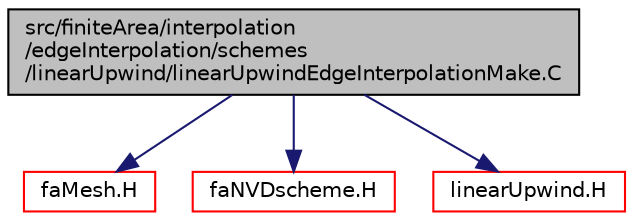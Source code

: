 digraph "src/finiteArea/interpolation/edgeInterpolation/schemes/linearUpwind/linearUpwindEdgeInterpolationMake.C"
{
  bgcolor="transparent";
  edge [fontname="Helvetica",fontsize="10",labelfontname="Helvetica",labelfontsize="10"];
  node [fontname="Helvetica",fontsize="10",shape=record];
  Node1 [label="src/finiteArea/interpolation\l/edgeInterpolation/schemes\l/linearUpwind/linearUpwindEdgeInterpolationMake.C",height=0.2,width=0.4,color="black", fillcolor="grey75", style="filled" fontcolor="black"];
  Node1 -> Node2 [color="midnightblue",fontsize="10",style="solid",fontname="Helvetica"];
  Node2 [label="faMesh.H",height=0.2,width=0.4,color="red",URL="$faMesh_8H.html"];
  Node1 -> Node3 [color="midnightblue",fontsize="10",style="solid",fontname="Helvetica"];
  Node3 [label="faNVDscheme.H",height=0.2,width=0.4,color="red",URL="$faNVDscheme_8H.html"];
  Node1 -> Node4 [color="midnightblue",fontsize="10",style="solid",fontname="Helvetica"];
  Node4 [label="linearUpwind.H",height=0.2,width=0.4,color="red",URL="$finiteArea_2interpolation_2edgeInterpolation_2schemes_2linearUpwind_2linearUpwind_8H.html"];
}
